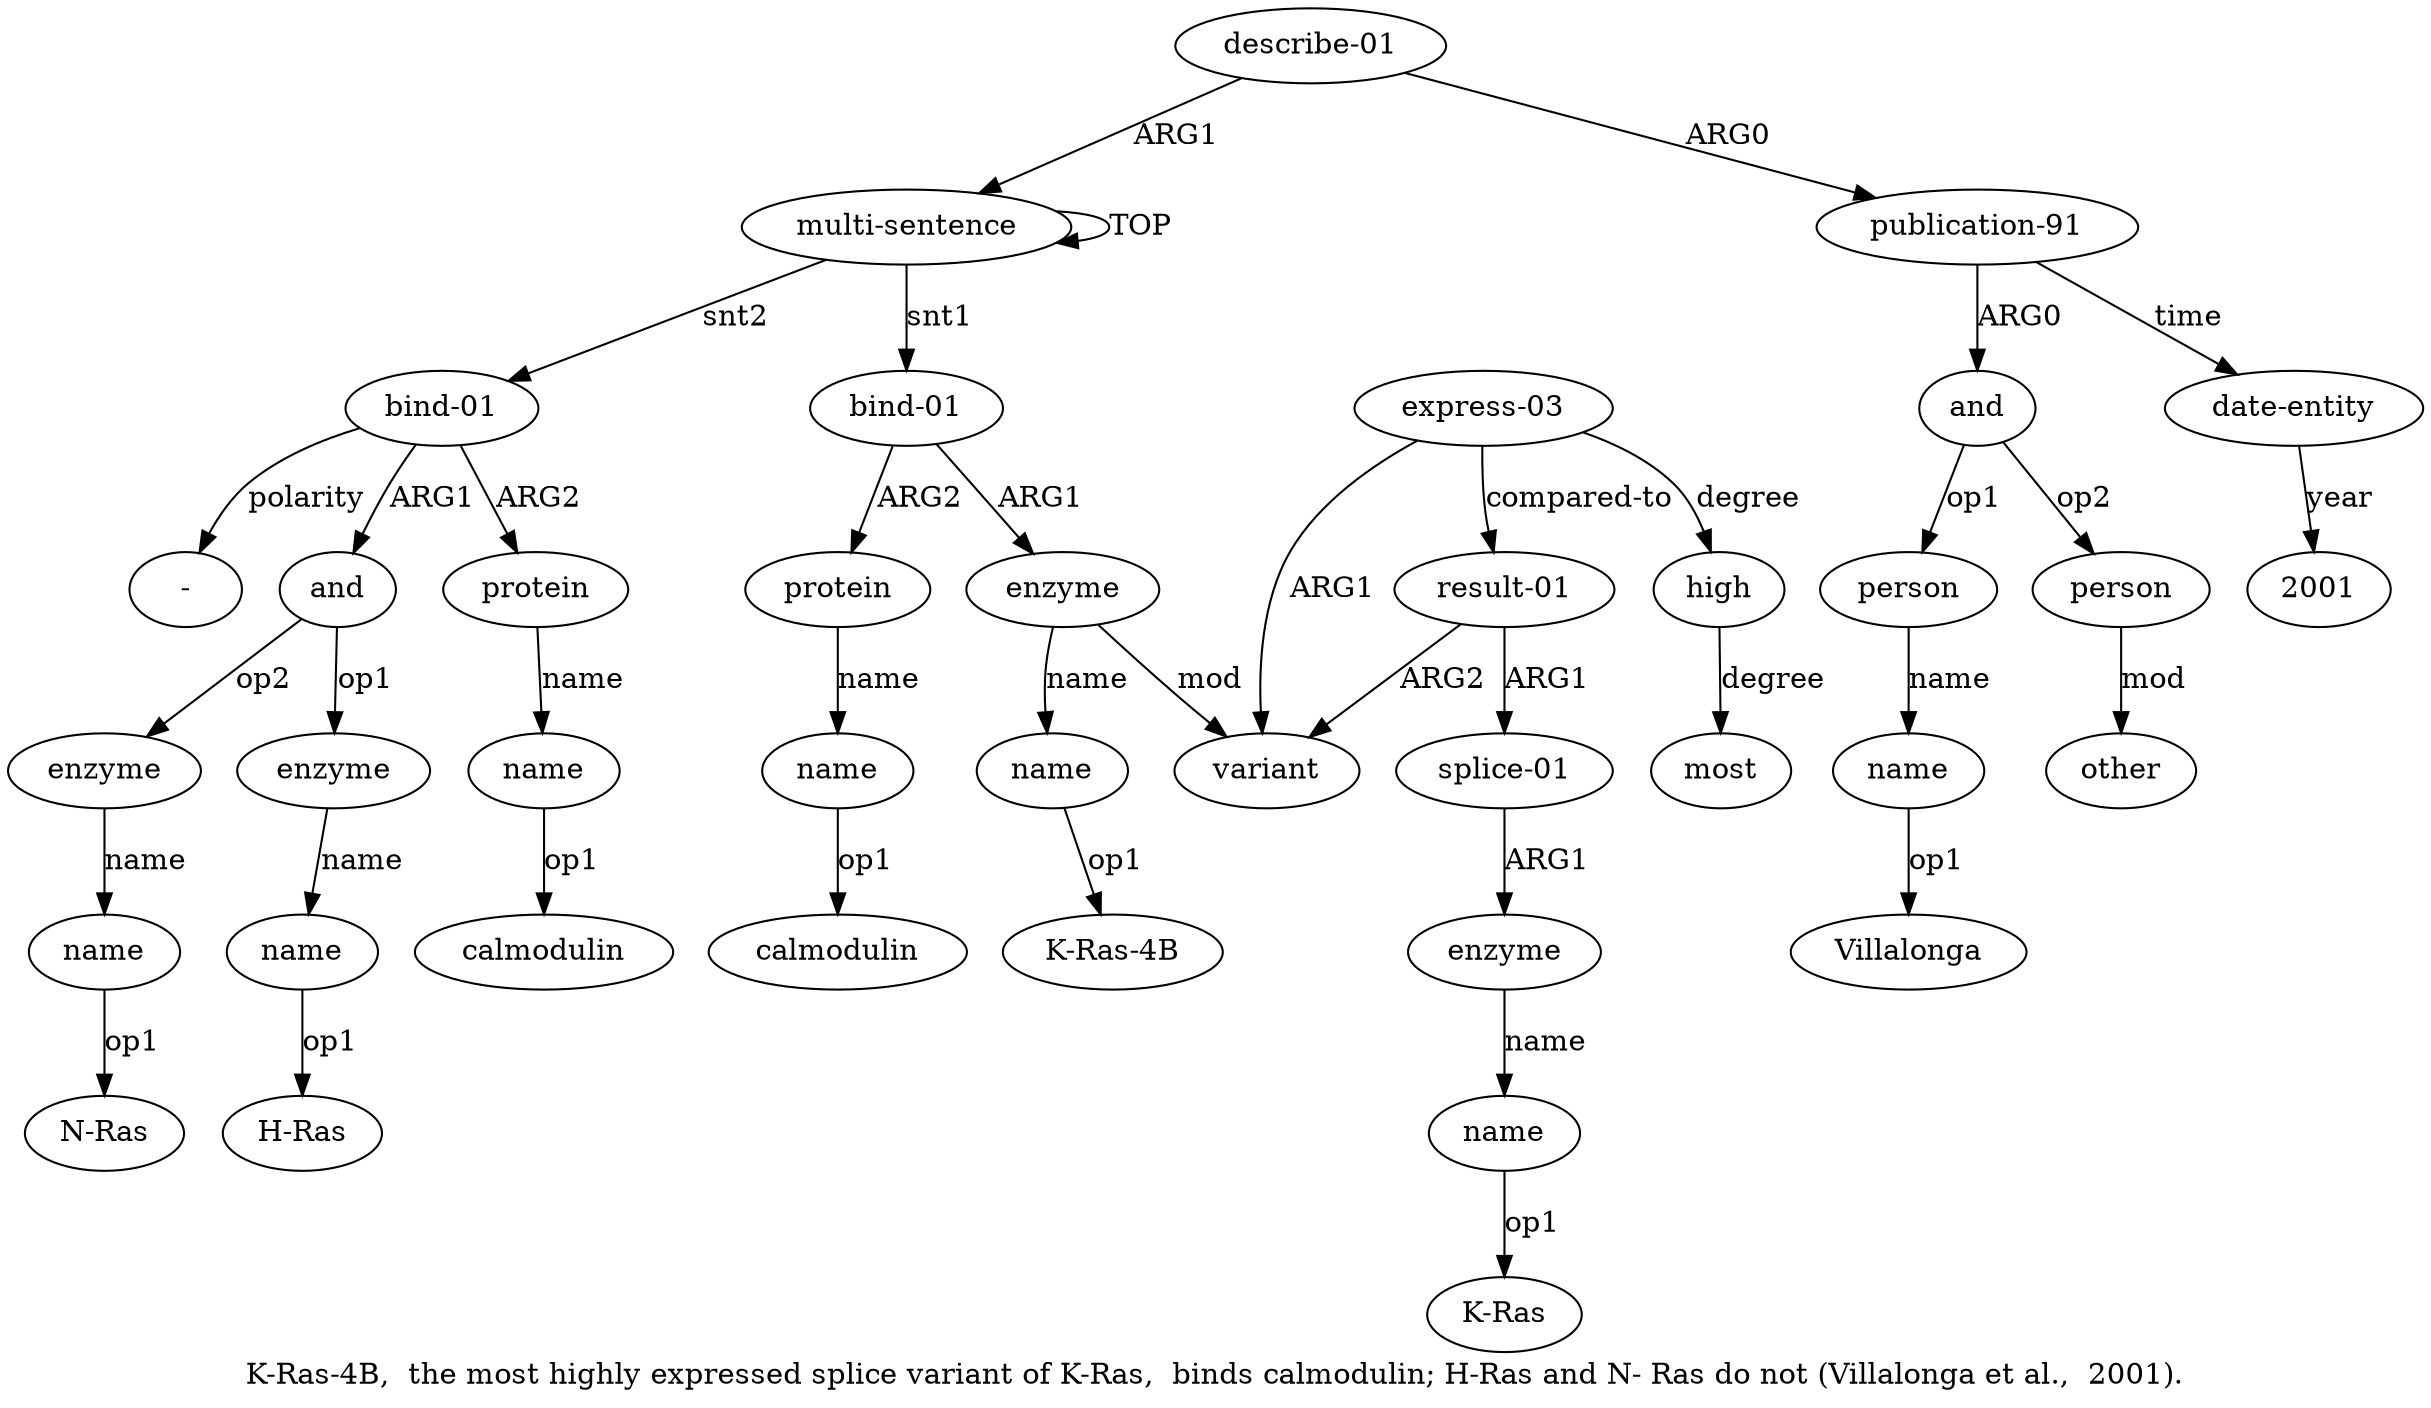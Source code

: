 digraph  {
	graph [label="K-Ras-4B,  the most highly expressed splice variant of K-Ras,  binds calmodulin; H-Ras and N- Ras do not (Villalonga et al.,  2001)\
."];
	node [label="\N"];
	a20	 [color=black,
		gold_ind=20,
		gold_label=protein,
		label=protein,
		test_ind=20,
		test_label=protein];
	a21	 [color=black,
		gold_ind=21,
		gold_label=name,
		label=name,
		test_ind=21,
		test_label=name];
	a20 -> a21 [key=0,
	color=black,
	gold_label=name,
	label=name,
	test_label=name];
"a21 calmodulin" [color=black,
	gold_ind=-1,
	gold_label=calmodulin,
	label=calmodulin,
	test_ind=-1,
	test_label=calmodulin];
a21 -> "a21 calmodulin" [key=0,
color=black,
gold_label=op1,
label=op1,
test_label=op1];
a22 [color=black,
gold_ind=22,
gold_label="describe-01",
label="describe-01",
test_ind=22,
test_label="describe-01"];
a23 [color=black,
gold_ind=23,
gold_label="publication-91",
label="publication-91",
test_ind=23,
test_label="publication-91"];
a22 -> a23 [key=0,
color=black,
gold_label=ARG0,
label=ARG0,
test_label=ARG0];
a0 [color=black,
gold_ind=0,
gold_label="multi-sentence",
label="multi-sentence",
test_ind=0,
test_label="multi-sentence"];
a22 -> a0 [key=0,
color=black,
gold_label=ARG1,
label=ARG1,
test_label=ARG1];
a24 [color=black,
gold_ind=24,
gold_label=and,
label=and,
test_ind=24,
test_label=and];
a23 -> a24 [key=0,
color=black,
gold_label=ARG0,
label=ARG0,
test_label=ARG0];
a29 [color=black,
gold_ind=29,
gold_label="date-entity",
label="date-entity",
test_ind=29,
test_label="date-entity"];
a23 -> a29 [key=0,
color=black,
gold_label=time,
label=time,
test_label=time];
a25 [color=black,
gold_ind=25,
gold_label=person,
label=person,
test_ind=25,
test_label=person];
a24 -> a25 [key=0,
color=black,
gold_label=op1,
label=op1,
test_label=op1];
a27 [color=black,
gold_ind=27,
gold_label=person,
label=person,
test_ind=27,
test_label=person];
a24 -> a27 [key=0,
color=black,
gold_label=op2,
label=op2,
test_label=op2];
a26 [color=black,
gold_ind=26,
gold_label=name,
label=name,
test_ind=26,
test_label=name];
a25 -> a26 [key=0,
color=black,
gold_label=name,
label=name,
test_label=name];
"a26 Villalonga" [color=black,
gold_ind=-1,
gold_label=Villalonga,
label=Villalonga,
test_ind=-1,
test_label=Villalonga];
a26 -> "a26 Villalonga" [key=0,
color=black,
gold_label=op1,
label=op1,
test_label=op1];
a28 [color=black,
gold_ind=28,
gold_label=other,
label=other,
test_ind=28,
test_label=other];
a27 -> a28 [key=0,
color=black,
gold_label=mod,
label=mod,
test_label=mod];
"a29 2001" [color=black,
gold_ind=-1,
gold_label=2001,
label=2001,
test_ind=-1,
test_label=2001];
a29 -> "a29 2001" [key=0,
color=black,
gold_label=year,
label=year,
test_label=year];
"a14 -" [color=black,
gold_ind=-1,
gold_label="-",
label="-",
test_ind=-1,
test_label="-"];
"a3 K-Ras-4B" [color=black,
gold_ind=-1,
gold_label="K-Ras-4B",
label="K-Ras-4B",
test_ind=-1,
test_label="K-Ras-4B"];
"a11 K-Ras" [color=black,
gold_ind=-1,
gold_label="K-Ras",
label="K-Ras",
test_ind=-1,
test_label="K-Ras"];
a15 [color=black,
gold_ind=15,
gold_label=and,
label=and,
test_ind=15,
test_label=and];
a16 [color=black,
gold_ind=16,
gold_label=enzyme,
label=enzyme,
test_ind=16,
test_label=enzyme];
a15 -> a16 [key=0,
color=black,
gold_label=op1,
label=op1,
test_label=op1];
a18 [color=black,
gold_ind=18,
gold_label=enzyme,
label=enzyme,
test_ind=18,
test_label=enzyme];
a15 -> a18 [key=0,
color=black,
gold_label=op2,
label=op2,
test_label=op2];
a14 [color=black,
gold_ind=14,
gold_label="bind-01",
label="bind-01",
test_ind=14,
test_label="bind-01"];
a14 -> a20 [key=0,
color=black,
gold_label=ARG2,
label=ARG2,
test_label=ARG2];
a14 -> "a14 -" [key=0,
color=black,
gold_label=polarity,
label=polarity,
test_label=polarity];
a14 -> a15 [key=0,
color=black,
gold_label=ARG1,
label=ARG1,
test_label=ARG1];
a17 [color=black,
gold_ind=17,
gold_label=name,
label=name,
test_ind=17,
test_label=name];
"a17 H-Ras" [color=black,
gold_ind=-1,
gold_label="H-Ras",
label="H-Ras",
test_ind=-1,
test_label="H-Ras"];
a17 -> "a17 H-Ras" [key=0,
color=black,
gold_label=op1,
label=op1,
test_label=op1];
a16 -> a17 [key=0,
color=black,
gold_label=name,
label=name,
test_label=name];
a11 [color=black,
gold_ind=11,
gold_label=name,
label=name,
test_ind=11,
test_label=name];
a11 -> "a11 K-Ras" [key=0,
color=black,
gold_label=op1,
label=op1,
test_label=op1];
a10 [color=black,
gold_ind=10,
gold_label=enzyme,
label=enzyme,
test_ind=10,
test_label=enzyme];
a10 -> a11 [key=0,
color=black,
gold_label=name,
label=name,
test_label=name];
a13 [color=black,
gold_ind=13,
gold_label=name,
label=name,
test_ind=13,
test_label=name];
"a13 calmodulin" [color=black,
gold_ind=-1,
gold_label=calmodulin,
label=calmodulin,
test_ind=-1,
test_label=calmodulin];
a13 -> "a13 calmodulin" [key=0,
color=black,
gold_label=op1,
label=op1,
test_label=op1];
a12 [color=black,
gold_ind=12,
gold_label=protein,
label=protein,
test_ind=12,
test_label=protein];
a12 -> a13 [key=0,
color=black,
gold_label=name,
label=name,
test_label=name];
"a19 N-Ras" [color=black,
gold_ind=-1,
gold_label="N-Ras",
label="N-Ras",
test_ind=-1,
test_label="N-Ras"];
a19 [color=black,
gold_ind=19,
gold_label=name,
label=name,
test_ind=19,
test_label=name];
a19 -> "a19 N-Ras" [key=0,
color=black,
gold_label=op1,
label=op1,
test_label=op1];
a18 -> a19 [key=0,
color=black,
gold_label=name,
label=name,
test_label=name];
a1 [color=black,
gold_ind=1,
gold_label="bind-01",
label="bind-01",
test_ind=1,
test_label="bind-01"];
a1 -> a12 [key=0,
color=black,
gold_label=ARG2,
label=ARG2,
test_label=ARG2];
a2 [color=black,
gold_ind=2,
gold_label=enzyme,
label=enzyme,
test_ind=2,
test_label=enzyme];
a1 -> a2 [key=0,
color=black,
gold_label=ARG1,
label=ARG1,
test_label=ARG1];
a0 -> a14 [key=0,
color=black,
gold_label=snt2,
label=snt2,
test_label=snt2];
a0 -> a1 [key=0,
color=black,
gold_label=snt1,
label=snt1,
test_label=snt1];
a0 -> a0 [key=0,
color=black,
gold_label=TOP,
label=TOP,
test_label=TOP];
a3 [color=black,
gold_ind=3,
gold_label=name,
label=name,
test_ind=3,
test_label=name];
a3 -> "a3 K-Ras-4B" [key=0,
color=black,
gold_label=op1,
label=op1,
test_label=op1];
a2 -> a3 [key=0,
color=black,
gold_label=name,
label=name,
test_label=name];
a4 [color=black,
gold_ind=4,
gold_label=variant,
label=variant,
test_ind=4,
test_label=variant];
a2 -> a4 [key=0,
color=black,
gold_label=mod,
label=mod,
test_label=mod];
a5 [color=black,
gold_ind=5,
gold_label="express-03",
label="express-03",
test_ind=5,
test_label="express-03"];
a5 -> a4 [key=0,
color=black,
gold_label=ARG1,
label=ARG1,
test_label=ARG1];
a6 [color=black,
gold_ind=6,
gold_label=high,
label=high,
test_ind=6,
test_label=high];
a5 -> a6 [key=0,
color=black,
gold_label=degree,
label=degree,
test_label=degree];
a8 [color=black,
gold_ind=8,
gold_label="result-01",
label="result-01",
test_ind=8,
test_label="result-01"];
a5 -> a8 [key=0,
color=black,
gold_label="compared-to",
label="compared-to",
test_label="compared-to"];
a7 [color=black,
gold_ind=7,
gold_label=most,
label=most,
test_ind=7,
test_label=most];
a6 -> a7 [key=0,
color=black,
gold_label=degree,
label=degree,
test_label=degree];
a9 [color=black,
gold_ind=9,
gold_label="splice-01",
label="splice-01",
test_ind=9,
test_label="splice-01"];
a9 -> a10 [key=0,
color=black,
gold_label=ARG1,
label=ARG1,
test_label=ARG1];
a8 -> a4 [key=0,
color=black,
gold_label=ARG2,
label=ARG2,
test_label=ARG2];
a8 -> a9 [key=0,
color=black,
gold_label=ARG1,
label=ARG1,
test_label=ARG1];
}
